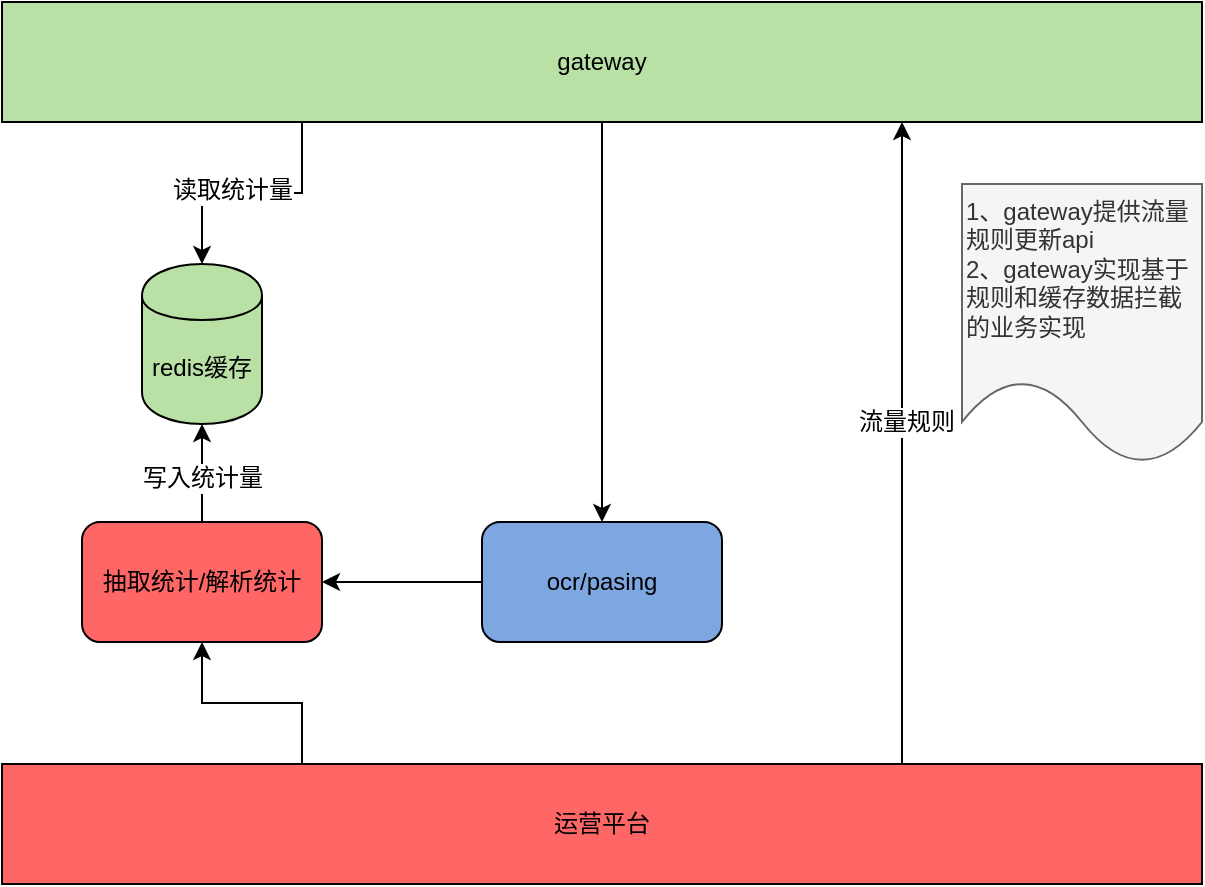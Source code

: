 <mxfile version="11.0.4" type="github"><diagram id="ksgaOnkbmA80UbaYk5pn" name="Page-1"><mxGraphModel dx="1026" dy="490" grid="1" gridSize="10" guides="1" tooltips="1" connect="1" arrows="1" fold="1" page="1" pageScale="1" pageWidth="827" pageHeight="1169" math="0" shadow="0"><root><mxCell id="0"/><mxCell id="1" parent="0"/><mxCell id="kmA55NzpW9qGWPZlAWJE-24" value="1、gateway提供流量规则更新api&lt;br&gt;2、gateway实现基于规则和缓存数据拦截的业务实现" style="shape=document;whiteSpace=wrap;html=1;boundedLbl=1;fillColor=#f5f5f5;strokeColor=#666666;fontColor=#333333;shadow=0;flipV=0;flipH=1;verticalAlign=top;textDirection=ltr;labelPosition=center;verticalLabelPosition=middle;align=left;fontFamily=Helvetica;horizontal=1;" vertex="1" parent="1"><mxGeometry x="580" y="250" width="120" height="140" as="geometry"/></mxCell><mxCell id="kmA55NzpW9qGWPZlAWJE-9" value="" style="edgeStyle=orthogonalEdgeStyle;rounded=0;orthogonalLoop=1;jettySize=auto;html=1;entryX=0.5;entryY=0;entryDx=0;entryDy=0;" edge="1" parent="1" source="kmA55NzpW9qGWPZlAWJE-1" target="kmA55NzpW9qGWPZlAWJE-5"><mxGeometry relative="1" as="geometry"><mxPoint x="400" y="280" as="targetPoint"/></mxGeometry></mxCell><mxCell id="kmA55NzpW9qGWPZlAWJE-17" style="edgeStyle=orthogonalEdgeStyle;rounded=0;orthogonalLoop=1;jettySize=auto;html=1;exitX=0.25;exitY=1;exitDx=0;exitDy=0;entryX=0.5;entryY=0;entryDx=0;entryDy=0;" edge="1" parent="1" source="kmA55NzpW9qGWPZlAWJE-1" target="kmA55NzpW9qGWPZlAWJE-15"><mxGeometry relative="1" as="geometry"/></mxCell><mxCell id="kmA55NzpW9qGWPZlAWJE-19" value="读取统计量" style="text;html=1;resizable=0;points=[];align=center;verticalAlign=middle;labelBackgroundColor=#ffffff;" vertex="1" connectable="0" parent="kmA55NzpW9qGWPZlAWJE-17"><mxGeometry x="0.171" y="-2" relative="1" as="geometry"><mxPoint as="offset"/></mxGeometry></mxCell><mxCell id="kmA55NzpW9qGWPZlAWJE-1" value="gateway" style="rounded=0;whiteSpace=wrap;html=1;fillColor=#B9E0A5;" vertex="1" parent="1"><mxGeometry x="100" y="159" width="600" height="60" as="geometry"/></mxCell><mxCell id="kmA55NzpW9qGWPZlAWJE-7" value="" style="edgeStyle=orthogonalEdgeStyle;rounded=0;orthogonalLoop=1;jettySize=auto;html=1;" edge="1" parent="1" source="kmA55NzpW9qGWPZlAWJE-5" target="kmA55NzpW9qGWPZlAWJE-6"><mxGeometry relative="1" as="geometry"/></mxCell><mxCell id="kmA55NzpW9qGWPZlAWJE-5" value="ocr/pasing" style="rounded=1;whiteSpace=wrap;html=1;fillColor=#7EA6E0;" vertex="1" parent="1"><mxGeometry x="340" y="419" width="120" height="60" as="geometry"/></mxCell><mxCell id="kmA55NzpW9qGWPZlAWJE-16" value="" style="edgeStyle=orthogonalEdgeStyle;rounded=0;orthogonalLoop=1;jettySize=auto;html=1;" edge="1" parent="1" source="kmA55NzpW9qGWPZlAWJE-6" target="kmA55NzpW9qGWPZlAWJE-15"><mxGeometry relative="1" as="geometry"/></mxCell><mxCell id="kmA55NzpW9qGWPZlAWJE-18" value="写入统计量" style="text;html=1;resizable=0;points=[];align=center;verticalAlign=middle;labelBackgroundColor=#ffffff;" vertex="1" connectable="0" parent="kmA55NzpW9qGWPZlAWJE-16"><mxGeometry x="-0.075" relative="1" as="geometry"><mxPoint as="offset"/></mxGeometry></mxCell><mxCell id="kmA55NzpW9qGWPZlAWJE-6" value="抽取统计/解析统计" style="rounded=1;whiteSpace=wrap;html=1;fillColor=#FF6666;" vertex="1" parent="1"><mxGeometry x="140" y="419" width="120" height="60" as="geometry"/></mxCell><mxCell id="kmA55NzpW9qGWPZlAWJE-15" value="redis缓存" style="shape=cylinder;whiteSpace=wrap;html=1;boundedLbl=1;backgroundOutline=1;fillColor=#B9E0A5;" vertex="1" parent="1"><mxGeometry x="170" y="290" width="60" height="80" as="geometry"/></mxCell><mxCell id="kmA55NzpW9qGWPZlAWJE-21" style="edgeStyle=orthogonalEdgeStyle;rounded=0;orthogonalLoop=1;jettySize=auto;html=1;exitX=0.25;exitY=0;exitDx=0;exitDy=0;entryX=0.5;entryY=1;entryDx=0;entryDy=0;" edge="1" parent="1" source="kmA55NzpW9qGWPZlAWJE-20" target="kmA55NzpW9qGWPZlAWJE-6"><mxGeometry relative="1" as="geometry"/></mxCell><mxCell id="kmA55NzpW9qGWPZlAWJE-22" style="edgeStyle=orthogonalEdgeStyle;rounded=0;orthogonalLoop=1;jettySize=auto;html=1;exitX=0.75;exitY=0;exitDx=0;exitDy=0;entryX=0.75;entryY=1;entryDx=0;entryDy=0;" edge="1" parent="1" source="kmA55NzpW9qGWPZlAWJE-20" target="kmA55NzpW9qGWPZlAWJE-1"><mxGeometry relative="1" as="geometry"><mxPoint x="550" y="310" as="targetPoint"/></mxGeometry></mxCell><mxCell id="kmA55NzpW9qGWPZlAWJE-23" value="流量规则" style="text;html=1;resizable=0;points=[];align=center;verticalAlign=middle;labelBackgroundColor=#ffffff;" vertex="1" connectable="0" parent="kmA55NzpW9qGWPZlAWJE-22"><mxGeometry x="0.065" y="-2" relative="1" as="geometry"><mxPoint as="offset"/></mxGeometry></mxCell><mxCell id="kmA55NzpW9qGWPZlAWJE-20" value="运营平台" style="rounded=0;whiteSpace=wrap;html=1;fillColor=#FF6666;" vertex="1" parent="1"><mxGeometry x="100" y="540" width="600" height="60" as="geometry"/></mxCell></root></mxGraphModel></diagram></mxfile>